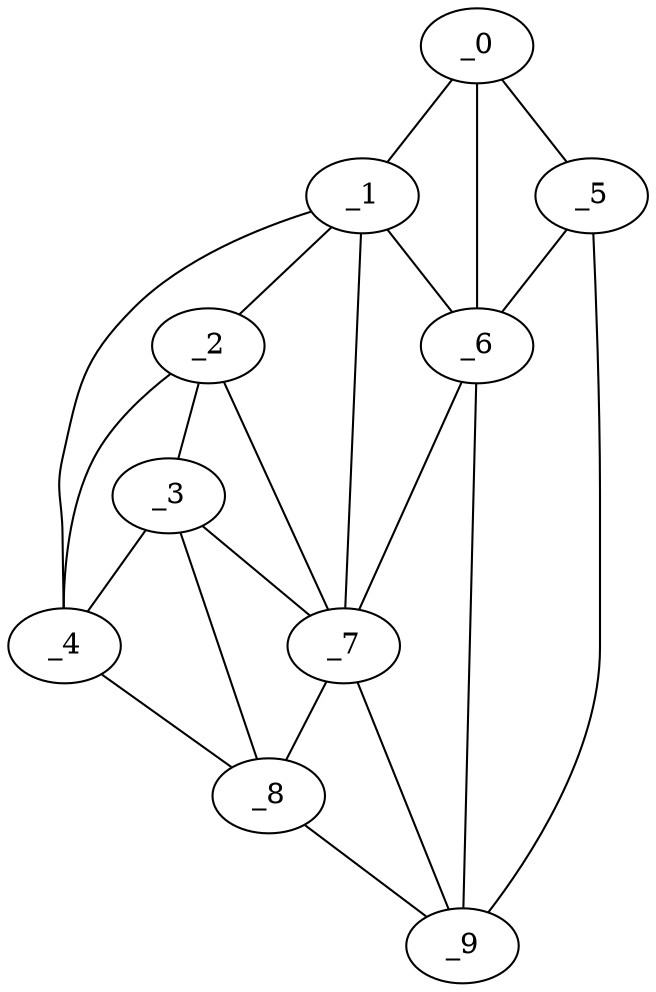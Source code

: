 graph "obj45__105.gxl" {
	_0	 [x=23,
		y=14];
	_1	 [x=23,
		y=60];
	_0 -- _1	 [valence=1];
	_5	 [x=63,
		y=10];
	_0 -- _5	 [valence=1];
	_6	 [x=65,
		y=54];
	_0 -- _6	 [valence=1];
	_2	 [x=53,
		y=81];
	_1 -- _2	 [valence=1];
	_4	 [x=62,
		y=107];
	_1 -- _4	 [valence=1];
	_1 -- _6	 [valence=2];
	_7	 [x=65,
		y=60];
	_1 -- _7	 [valence=2];
	_3	 [x=60,
		y=95];
	_2 -- _3	 [valence=1];
	_2 -- _4	 [valence=2];
	_2 -- _7	 [valence=2];
	_3 -- _4	 [valence=2];
	_3 -- _7	 [valence=2];
	_8	 [x=104,
		y=113];
	_3 -- _8	 [valence=1];
	_4 -- _8	 [valence=1];
	_5 -- _6	 [valence=2];
	_9	 [x=107,
		y=14];
	_5 -- _9	 [valence=1];
	_6 -- _7	 [valence=1];
	_6 -- _9	 [valence=1];
	_7 -- _8	 [valence=1];
	_7 -- _9	 [valence=2];
	_8 -- _9	 [valence=1];
}
